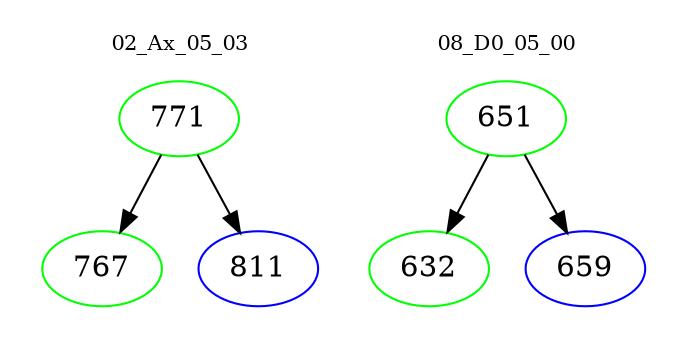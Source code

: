 digraph{
subgraph cluster_0 {
color = white
label = "02_Ax_05_03";
fontsize=10;
T0_771 [label="771", color="green"]
T0_771 -> T0_767 [color="black"]
T0_767 [label="767", color="green"]
T0_771 -> T0_811 [color="black"]
T0_811 [label="811", color="blue"]
}
subgraph cluster_1 {
color = white
label = "08_D0_05_00";
fontsize=10;
T1_651 [label="651", color="green"]
T1_651 -> T1_632 [color="black"]
T1_632 [label="632", color="green"]
T1_651 -> T1_659 [color="black"]
T1_659 [label="659", color="blue"]
}
}
